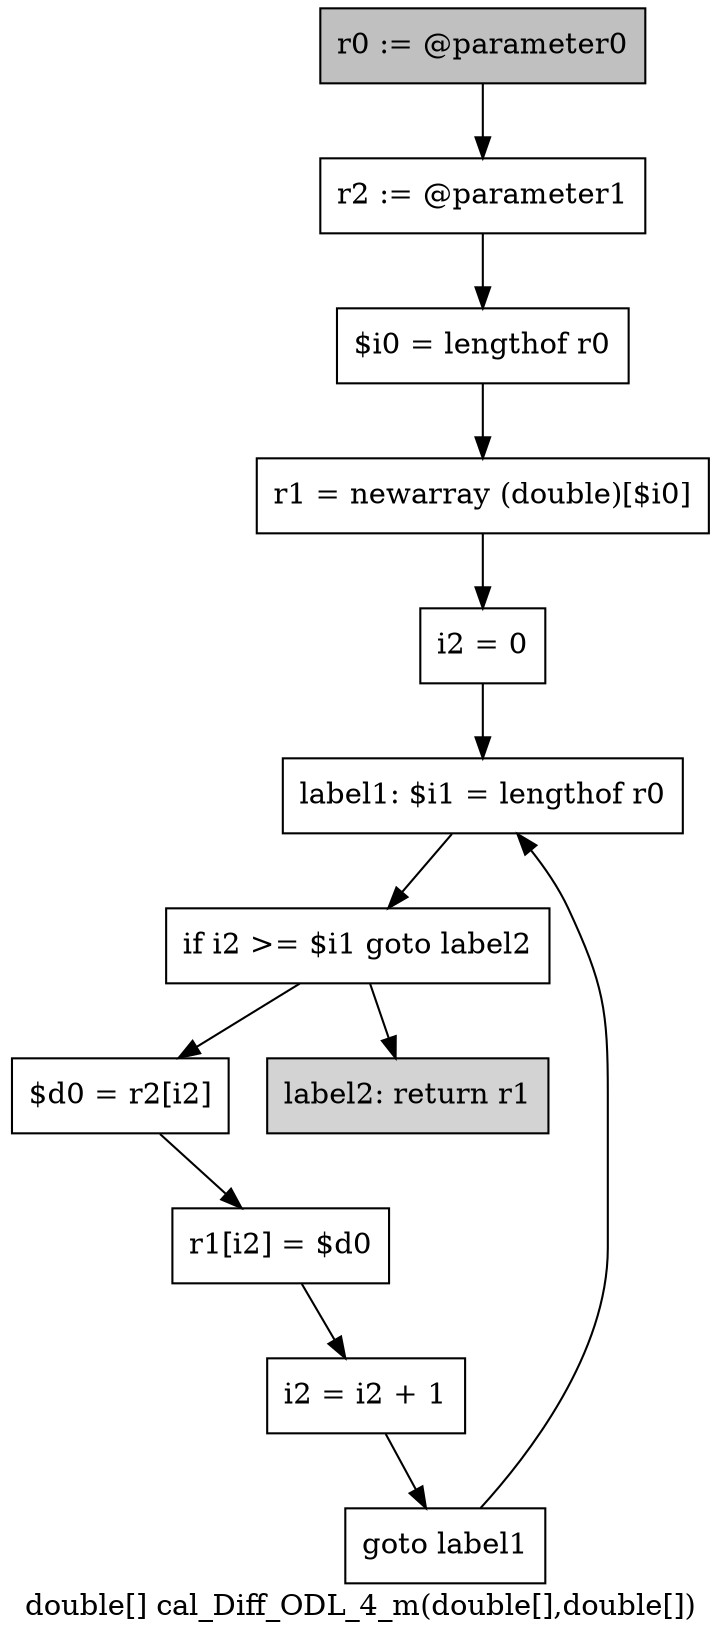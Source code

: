 digraph "double[] cal_Diff_ODL_4_m(double[],double[])" {
    label="double[] cal_Diff_ODL_4_m(double[],double[])";
    node [shape=box];
    "0" [style=filled,fillcolor=gray,label="r0 := @parameter0",];
    "1" [label="r2 := @parameter1",];
    "0"->"1";
    "2" [label="$i0 = lengthof r0",];
    "1"->"2";
    "3" [label="r1 = newarray (double)[$i0]",];
    "2"->"3";
    "4" [label="i2 = 0",];
    "3"->"4";
    "5" [label="label1: $i1 = lengthof r0",];
    "4"->"5";
    "6" [label="if i2 >= $i1 goto label2",];
    "5"->"6";
    "7" [label="$d0 = r2[i2]",];
    "6"->"7";
    "11" [style=filled,fillcolor=lightgray,label="label2: return r1",];
    "6"->"11";
    "8" [label="r1[i2] = $d0",];
    "7"->"8";
    "9" [label="i2 = i2 + 1",];
    "8"->"9";
    "10" [label="goto label1",];
    "9"->"10";
    "10"->"5";
}

